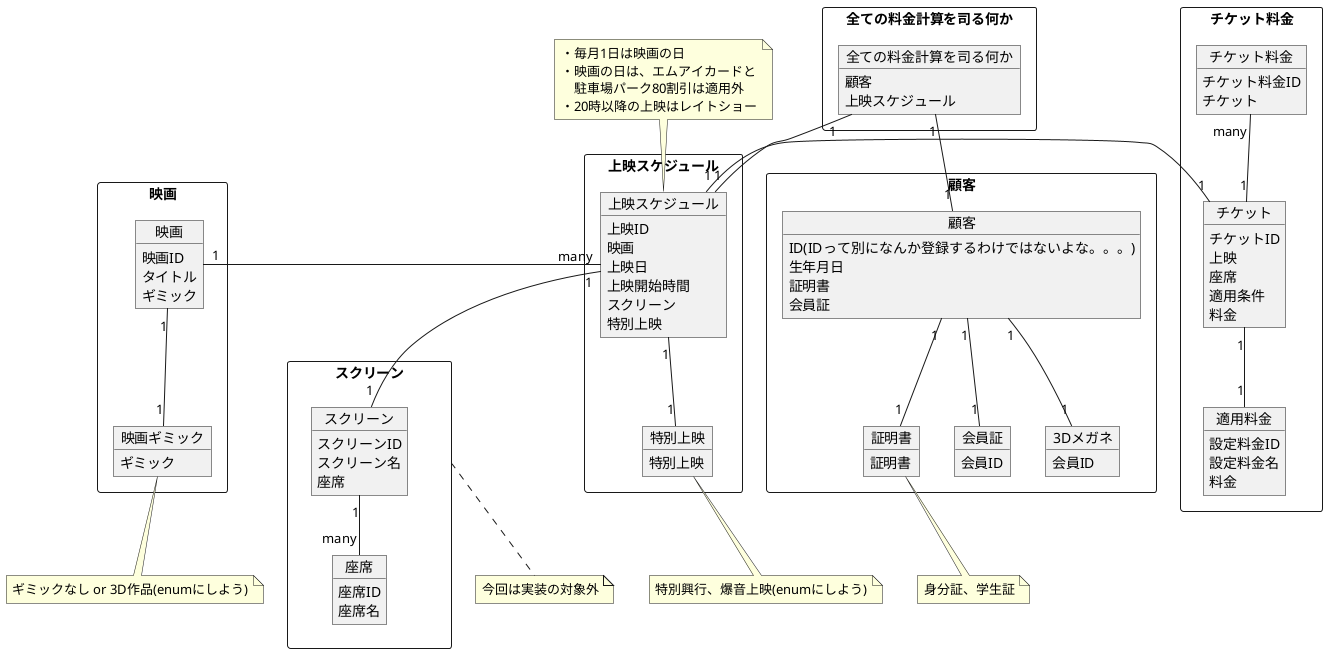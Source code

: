 @startuml

rectangle 映画 {
 object "映画" as movie {
    映画ID
    タイトル
    ギミック
 }
 object "映画ギミック" as gimmick {
    ギミック
 }

 movie "1" -- "1" gimmick
}
note bottom of gimmick : ギミックなし or 3D作品(enumにしよう)

rectangle 上映スケジュール {
 object "上映スケジュール" as schedule {
    上映ID
    映画
    上映日
    上映開始時間
    スクリーン
    特別上映
 }
 object "特別上映" as special {
    特別上映
 }
 schedule "1" -- "1" special
}
note top of schedule : ・毎月1日は映画の日\n・映画の日は、エムアイカードと\n　駐車場パーク80割引は適用外\n・20時以降の上映はレイトショー
note bottom of special : 特別興行、爆音上映(enumにしよう)

rectangle スクリーン as screenRepo {
 object "スクリーン" as screen {
    スクリーンID
    スクリーン名
    座席
 }
 object "座席" as sheet {
    座席ID
    座席名
 }
 screen "1" -- "many" sheet
}
note bottom of screenRepo : 今回は実装の対象外

rectangle チケット料金 {
 object "チケット料金" as ticketPrice {
    チケット料金ID
    チケット
 }
 object "チケット" as ticket {
    チケットID
    上映
    座席
    適用条件
    料金
 }
 object "適用料金" as price {
    設定料金ID
    設定料金名
    料金
 }

 ticketPrice "many" -- "1" ticket
 ticket "1" -- "1" price
}

rectangle 顧客 {
 object "顧客" as customer {
    ID(IDって別になんか登録するわけではないよな。。。)
    生年月日
    証明書
    会員証
 }
 object "証明書" as certificate {
    証明書
 }
 object "会員証" as member {
    会員ID
 }
 object "3Dメガネ" as 3dglass {
    会員ID
 }
 customer "1" -- "1" certificate
 customer "1" -- "1" member
 customer "1" -- "1" 3dglass
}
note bottom of certificate : 身分証、学生証


rectangle 全ての料金計算を司る何か {
 object "全ての料金計算を司る何か" as something {
  顧客
  上映スケジュール
 }
}

schedule "many" -left- "1" movie
schedule "1" -left- "1" ticket
schedule "1" -- "1" screen

something "1" -- "1" schedule
something "1" -- "1" customer
@enduml
